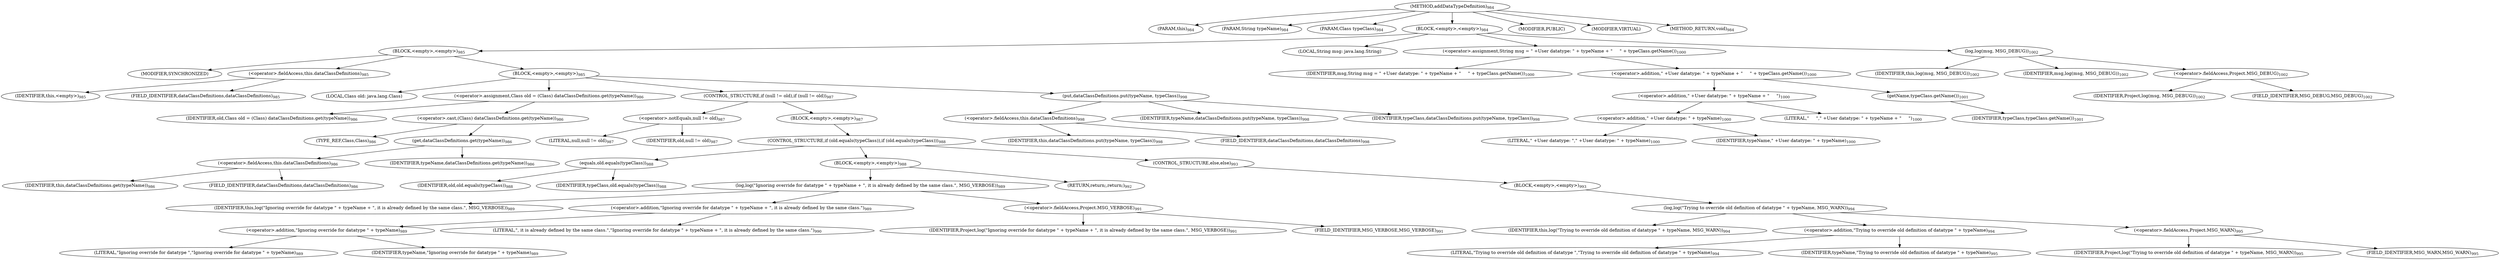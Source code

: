 digraph "addDataTypeDefinition" {  
"1782" [label = <(METHOD,addDataTypeDefinition)<SUB>984</SUB>> ]
"81" [label = <(PARAM,this)<SUB>984</SUB>> ]
"1783" [label = <(PARAM,String typeName)<SUB>984</SUB>> ]
"1784" [label = <(PARAM,Class typeClass)<SUB>984</SUB>> ]
"1785" [label = <(BLOCK,&lt;empty&gt;,&lt;empty&gt;)<SUB>984</SUB>> ]
"1786" [label = <(BLOCK,&lt;empty&gt;,&lt;empty&gt;)<SUB>985</SUB>> ]
"1787" [label = <(MODIFIER,SYNCHRONIZED)> ]
"1788" [label = <(&lt;operator&gt;.fieldAccess,this.dataClassDefinitions)<SUB>985</SUB>> ]
"1789" [label = <(IDENTIFIER,this,&lt;empty&gt;)<SUB>985</SUB>> ]
"1790" [label = <(FIELD_IDENTIFIER,dataClassDefinitions,dataClassDefinitions)<SUB>985</SUB>> ]
"1791" [label = <(BLOCK,&lt;empty&gt;,&lt;empty&gt;)<SUB>985</SUB>> ]
"1792" [label = <(LOCAL,Class old: java.lang.Class)> ]
"1793" [label = <(&lt;operator&gt;.assignment,Class old = (Class) dataClassDefinitions.get(typeName))<SUB>986</SUB>> ]
"1794" [label = <(IDENTIFIER,old,Class old = (Class) dataClassDefinitions.get(typeName))<SUB>986</SUB>> ]
"1795" [label = <(&lt;operator&gt;.cast,(Class) dataClassDefinitions.get(typeName))<SUB>986</SUB>> ]
"1796" [label = <(TYPE_REF,Class,Class)<SUB>986</SUB>> ]
"1797" [label = <(get,dataClassDefinitions.get(typeName))<SUB>986</SUB>> ]
"1798" [label = <(&lt;operator&gt;.fieldAccess,this.dataClassDefinitions)<SUB>986</SUB>> ]
"1799" [label = <(IDENTIFIER,this,dataClassDefinitions.get(typeName))<SUB>986</SUB>> ]
"1800" [label = <(FIELD_IDENTIFIER,dataClassDefinitions,dataClassDefinitions)<SUB>986</SUB>> ]
"1801" [label = <(IDENTIFIER,typeName,dataClassDefinitions.get(typeName))<SUB>986</SUB>> ]
"1802" [label = <(CONTROL_STRUCTURE,if (null != old),if (null != old))<SUB>987</SUB>> ]
"1803" [label = <(&lt;operator&gt;.notEquals,null != old)<SUB>987</SUB>> ]
"1804" [label = <(LITERAL,null,null != old)<SUB>987</SUB>> ]
"1805" [label = <(IDENTIFIER,old,null != old)<SUB>987</SUB>> ]
"1806" [label = <(BLOCK,&lt;empty&gt;,&lt;empty&gt;)<SUB>987</SUB>> ]
"1807" [label = <(CONTROL_STRUCTURE,if (old.equals(typeClass)),if (old.equals(typeClass)))<SUB>988</SUB>> ]
"1808" [label = <(equals,old.equals(typeClass))<SUB>988</SUB>> ]
"1809" [label = <(IDENTIFIER,old,old.equals(typeClass))<SUB>988</SUB>> ]
"1810" [label = <(IDENTIFIER,typeClass,old.equals(typeClass))<SUB>988</SUB>> ]
"1811" [label = <(BLOCK,&lt;empty&gt;,&lt;empty&gt;)<SUB>988</SUB>> ]
"1812" [label = <(log,log(&quot;Ignoring override for datatype &quot; + typeName + &quot;, it is already defined by the same class.&quot;, MSG_VERBOSE))<SUB>989</SUB>> ]
"80" [label = <(IDENTIFIER,this,log(&quot;Ignoring override for datatype &quot; + typeName + &quot;, it is already defined by the same class.&quot;, MSG_VERBOSE))<SUB>989</SUB>> ]
"1813" [label = <(&lt;operator&gt;.addition,&quot;Ignoring override for datatype &quot; + typeName + &quot;, it is already defined by the same class.&quot;)<SUB>989</SUB>> ]
"1814" [label = <(&lt;operator&gt;.addition,&quot;Ignoring override for datatype &quot; + typeName)<SUB>989</SUB>> ]
"1815" [label = <(LITERAL,&quot;Ignoring override for datatype &quot;,&quot;Ignoring override for datatype &quot; + typeName)<SUB>989</SUB>> ]
"1816" [label = <(IDENTIFIER,typeName,&quot;Ignoring override for datatype &quot; + typeName)<SUB>989</SUB>> ]
"1817" [label = <(LITERAL,&quot;, it is already defined by the same class.&quot;,&quot;Ignoring override for datatype &quot; + typeName + &quot;, it is already defined by the same class.&quot;)<SUB>990</SUB>> ]
"1818" [label = <(&lt;operator&gt;.fieldAccess,Project.MSG_VERBOSE)<SUB>991</SUB>> ]
"1819" [label = <(IDENTIFIER,Project,log(&quot;Ignoring override for datatype &quot; + typeName + &quot;, it is already defined by the same class.&quot;, MSG_VERBOSE))<SUB>991</SUB>> ]
"1820" [label = <(FIELD_IDENTIFIER,MSG_VERBOSE,MSG_VERBOSE)<SUB>991</SUB>> ]
"1821" [label = <(RETURN,return;,return;)<SUB>992</SUB>> ]
"1822" [label = <(CONTROL_STRUCTURE,else,else)<SUB>993</SUB>> ]
"1823" [label = <(BLOCK,&lt;empty&gt;,&lt;empty&gt;)<SUB>993</SUB>> ]
"1824" [label = <(log,log(&quot;Trying to override old definition of datatype &quot; + typeName, MSG_WARN))<SUB>994</SUB>> ]
"82" [label = <(IDENTIFIER,this,log(&quot;Trying to override old definition of datatype &quot; + typeName, MSG_WARN))<SUB>994</SUB>> ]
"1825" [label = <(&lt;operator&gt;.addition,&quot;Trying to override old definition of datatype &quot; + typeName)<SUB>994</SUB>> ]
"1826" [label = <(LITERAL,&quot;Trying to override old definition of datatype &quot;,&quot;Trying to override old definition of datatype &quot; + typeName)<SUB>994</SUB>> ]
"1827" [label = <(IDENTIFIER,typeName,&quot;Trying to override old definition of datatype &quot; + typeName)<SUB>995</SUB>> ]
"1828" [label = <(&lt;operator&gt;.fieldAccess,Project.MSG_WARN)<SUB>995</SUB>> ]
"1829" [label = <(IDENTIFIER,Project,log(&quot;Trying to override old definition of datatype &quot; + typeName, MSG_WARN))<SUB>995</SUB>> ]
"1830" [label = <(FIELD_IDENTIFIER,MSG_WARN,MSG_WARN)<SUB>995</SUB>> ]
"1831" [label = <(put,dataClassDefinitions.put(typeName, typeClass))<SUB>998</SUB>> ]
"1832" [label = <(&lt;operator&gt;.fieldAccess,this.dataClassDefinitions)<SUB>998</SUB>> ]
"1833" [label = <(IDENTIFIER,this,dataClassDefinitions.put(typeName, typeClass))<SUB>998</SUB>> ]
"1834" [label = <(FIELD_IDENTIFIER,dataClassDefinitions,dataClassDefinitions)<SUB>998</SUB>> ]
"1835" [label = <(IDENTIFIER,typeName,dataClassDefinitions.put(typeName, typeClass))<SUB>998</SUB>> ]
"1836" [label = <(IDENTIFIER,typeClass,dataClassDefinitions.put(typeName, typeClass))<SUB>998</SUB>> ]
"1837" [label = <(LOCAL,String msg: java.lang.String)> ]
"1838" [label = <(&lt;operator&gt;.assignment,String msg = &quot; +User datatype: &quot; + typeName + &quot;     &quot; + typeClass.getName())<SUB>1000</SUB>> ]
"1839" [label = <(IDENTIFIER,msg,String msg = &quot; +User datatype: &quot; + typeName + &quot;     &quot; + typeClass.getName())<SUB>1000</SUB>> ]
"1840" [label = <(&lt;operator&gt;.addition,&quot; +User datatype: &quot; + typeName + &quot;     &quot; + typeClass.getName())<SUB>1000</SUB>> ]
"1841" [label = <(&lt;operator&gt;.addition,&quot; +User datatype: &quot; + typeName + &quot;     &quot;)<SUB>1000</SUB>> ]
"1842" [label = <(&lt;operator&gt;.addition,&quot; +User datatype: &quot; + typeName)<SUB>1000</SUB>> ]
"1843" [label = <(LITERAL,&quot; +User datatype: &quot;,&quot; +User datatype: &quot; + typeName)<SUB>1000</SUB>> ]
"1844" [label = <(IDENTIFIER,typeName,&quot; +User datatype: &quot; + typeName)<SUB>1000</SUB>> ]
"1845" [label = <(LITERAL,&quot;     &quot;,&quot; +User datatype: &quot; + typeName + &quot;     &quot;)<SUB>1000</SUB>> ]
"1846" [label = <(getName,typeClass.getName())<SUB>1001</SUB>> ]
"1847" [label = <(IDENTIFIER,typeClass,typeClass.getName())<SUB>1001</SUB>> ]
"1848" [label = <(log,log(msg, MSG_DEBUG))<SUB>1002</SUB>> ]
"83" [label = <(IDENTIFIER,this,log(msg, MSG_DEBUG))<SUB>1002</SUB>> ]
"1849" [label = <(IDENTIFIER,msg,log(msg, MSG_DEBUG))<SUB>1002</SUB>> ]
"1850" [label = <(&lt;operator&gt;.fieldAccess,Project.MSG_DEBUG)<SUB>1002</SUB>> ]
"1851" [label = <(IDENTIFIER,Project,log(msg, MSG_DEBUG))<SUB>1002</SUB>> ]
"1852" [label = <(FIELD_IDENTIFIER,MSG_DEBUG,MSG_DEBUG)<SUB>1002</SUB>> ]
"1853" [label = <(MODIFIER,PUBLIC)> ]
"1854" [label = <(MODIFIER,VIRTUAL)> ]
"1855" [label = <(METHOD_RETURN,void)<SUB>984</SUB>> ]
  "1782" -> "81" 
  "1782" -> "1783" 
  "1782" -> "1784" 
  "1782" -> "1785" 
  "1782" -> "1853" 
  "1782" -> "1854" 
  "1782" -> "1855" 
  "1785" -> "1786" 
  "1785" -> "1837" 
  "1785" -> "1838" 
  "1785" -> "1848" 
  "1786" -> "1787" 
  "1786" -> "1788" 
  "1786" -> "1791" 
  "1788" -> "1789" 
  "1788" -> "1790" 
  "1791" -> "1792" 
  "1791" -> "1793" 
  "1791" -> "1802" 
  "1791" -> "1831" 
  "1793" -> "1794" 
  "1793" -> "1795" 
  "1795" -> "1796" 
  "1795" -> "1797" 
  "1797" -> "1798" 
  "1797" -> "1801" 
  "1798" -> "1799" 
  "1798" -> "1800" 
  "1802" -> "1803" 
  "1802" -> "1806" 
  "1803" -> "1804" 
  "1803" -> "1805" 
  "1806" -> "1807" 
  "1807" -> "1808" 
  "1807" -> "1811" 
  "1807" -> "1822" 
  "1808" -> "1809" 
  "1808" -> "1810" 
  "1811" -> "1812" 
  "1811" -> "1821" 
  "1812" -> "80" 
  "1812" -> "1813" 
  "1812" -> "1818" 
  "1813" -> "1814" 
  "1813" -> "1817" 
  "1814" -> "1815" 
  "1814" -> "1816" 
  "1818" -> "1819" 
  "1818" -> "1820" 
  "1822" -> "1823" 
  "1823" -> "1824" 
  "1824" -> "82" 
  "1824" -> "1825" 
  "1824" -> "1828" 
  "1825" -> "1826" 
  "1825" -> "1827" 
  "1828" -> "1829" 
  "1828" -> "1830" 
  "1831" -> "1832" 
  "1831" -> "1835" 
  "1831" -> "1836" 
  "1832" -> "1833" 
  "1832" -> "1834" 
  "1838" -> "1839" 
  "1838" -> "1840" 
  "1840" -> "1841" 
  "1840" -> "1846" 
  "1841" -> "1842" 
  "1841" -> "1845" 
  "1842" -> "1843" 
  "1842" -> "1844" 
  "1846" -> "1847" 
  "1848" -> "83" 
  "1848" -> "1849" 
  "1848" -> "1850" 
  "1850" -> "1851" 
  "1850" -> "1852" 
}
